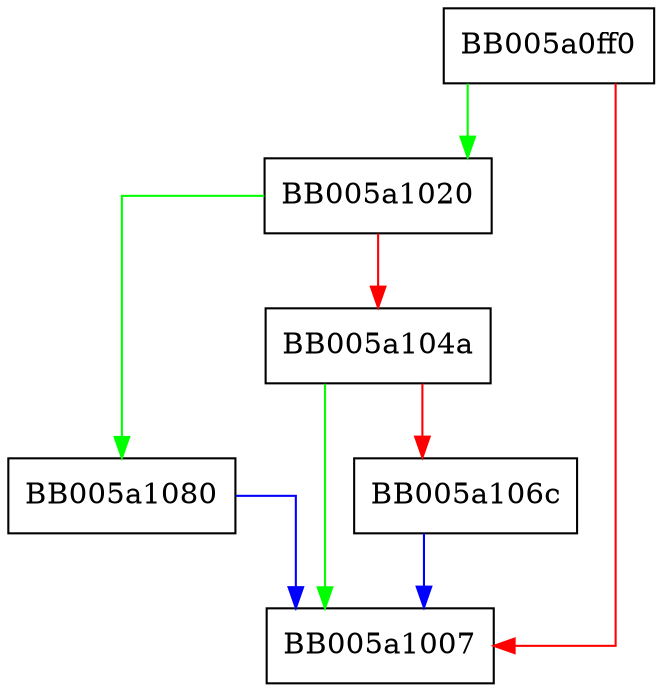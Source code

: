 digraph encoder_construct_pkey {
  node [shape="box"];
  graph [splines=ortho];
  BB005a0ff0 -> BB005a1020 [color="green"];
  BB005a0ff0 -> BB005a1007 [color="red"];
  BB005a1020 -> BB005a1080 [color="green"];
  BB005a1020 -> BB005a104a [color="red"];
  BB005a104a -> BB005a1007 [color="green"];
  BB005a104a -> BB005a106c [color="red"];
  BB005a106c -> BB005a1007 [color="blue"];
  BB005a1080 -> BB005a1007 [color="blue"];
}